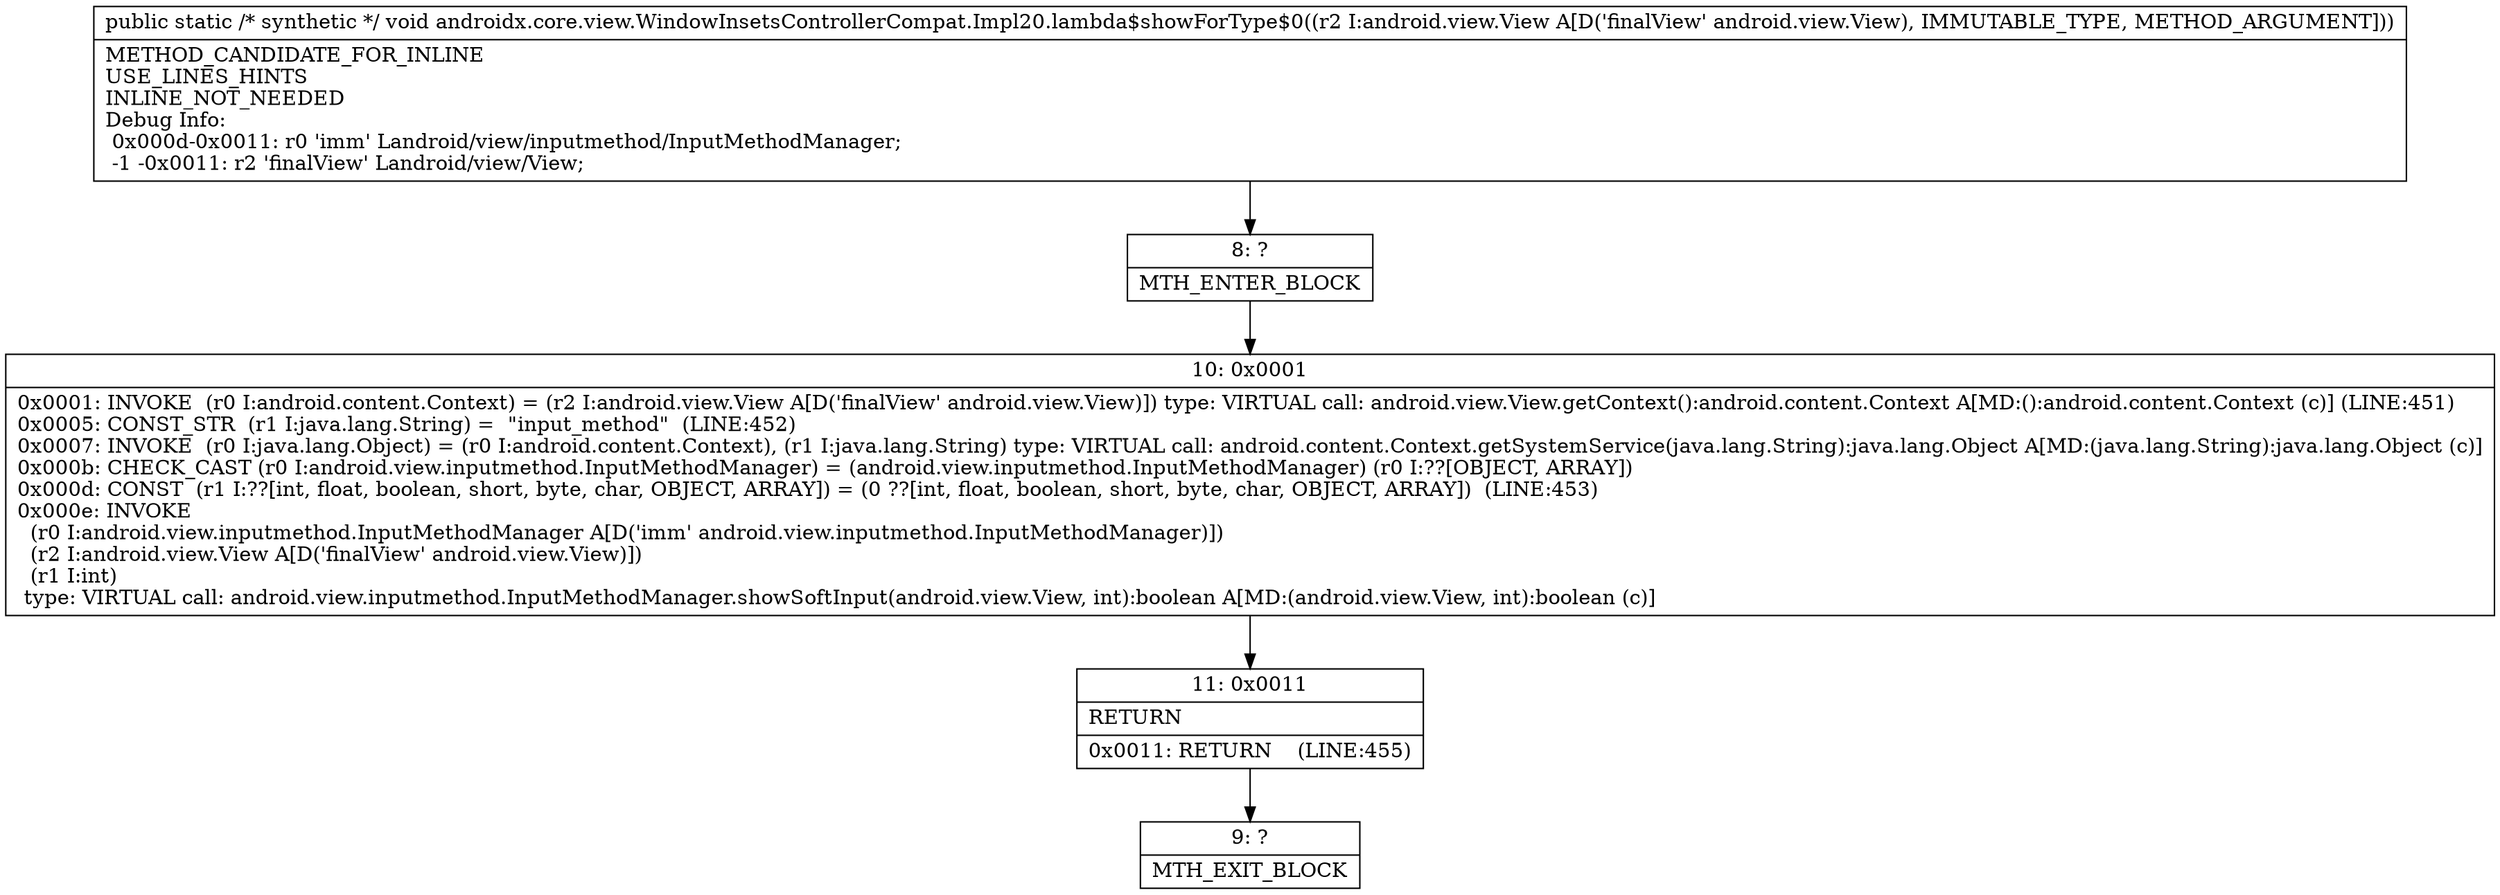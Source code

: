 digraph "CFG forandroidx.core.view.WindowInsetsControllerCompat.Impl20.lambda$showForType$0(Landroid\/view\/View;)V" {
Node_8 [shape=record,label="{8\:\ ?|MTH_ENTER_BLOCK\l}"];
Node_10 [shape=record,label="{10\:\ 0x0001|0x0001: INVOKE  (r0 I:android.content.Context) = (r2 I:android.view.View A[D('finalView' android.view.View)]) type: VIRTUAL call: android.view.View.getContext():android.content.Context A[MD:():android.content.Context (c)] (LINE:451)\l0x0005: CONST_STR  (r1 I:java.lang.String) =  \"input_method\"  (LINE:452)\l0x0007: INVOKE  (r0 I:java.lang.Object) = (r0 I:android.content.Context), (r1 I:java.lang.String) type: VIRTUAL call: android.content.Context.getSystemService(java.lang.String):java.lang.Object A[MD:(java.lang.String):java.lang.Object (c)]\l0x000b: CHECK_CAST (r0 I:android.view.inputmethod.InputMethodManager) = (android.view.inputmethod.InputMethodManager) (r0 I:??[OBJECT, ARRAY]) \l0x000d: CONST  (r1 I:??[int, float, boolean, short, byte, char, OBJECT, ARRAY]) = (0 ??[int, float, boolean, short, byte, char, OBJECT, ARRAY])  (LINE:453)\l0x000e: INVOKE  \l  (r0 I:android.view.inputmethod.InputMethodManager A[D('imm' android.view.inputmethod.InputMethodManager)])\l  (r2 I:android.view.View A[D('finalView' android.view.View)])\l  (r1 I:int)\l type: VIRTUAL call: android.view.inputmethod.InputMethodManager.showSoftInput(android.view.View, int):boolean A[MD:(android.view.View, int):boolean (c)]\l}"];
Node_11 [shape=record,label="{11\:\ 0x0011|RETURN\l|0x0011: RETURN    (LINE:455)\l}"];
Node_9 [shape=record,label="{9\:\ ?|MTH_EXIT_BLOCK\l}"];
MethodNode[shape=record,label="{public static \/* synthetic *\/ void androidx.core.view.WindowInsetsControllerCompat.Impl20.lambda$showForType$0((r2 I:android.view.View A[D('finalView' android.view.View), IMMUTABLE_TYPE, METHOD_ARGUMENT]))  | METHOD_CANDIDATE_FOR_INLINE\lUSE_LINES_HINTS\lINLINE_NOT_NEEDED\lDebug Info:\l  0x000d\-0x0011: r0 'imm' Landroid\/view\/inputmethod\/InputMethodManager;\l  \-1 \-0x0011: r2 'finalView' Landroid\/view\/View;\l}"];
MethodNode -> Node_8;Node_8 -> Node_10;
Node_10 -> Node_11;
Node_11 -> Node_9;
}

